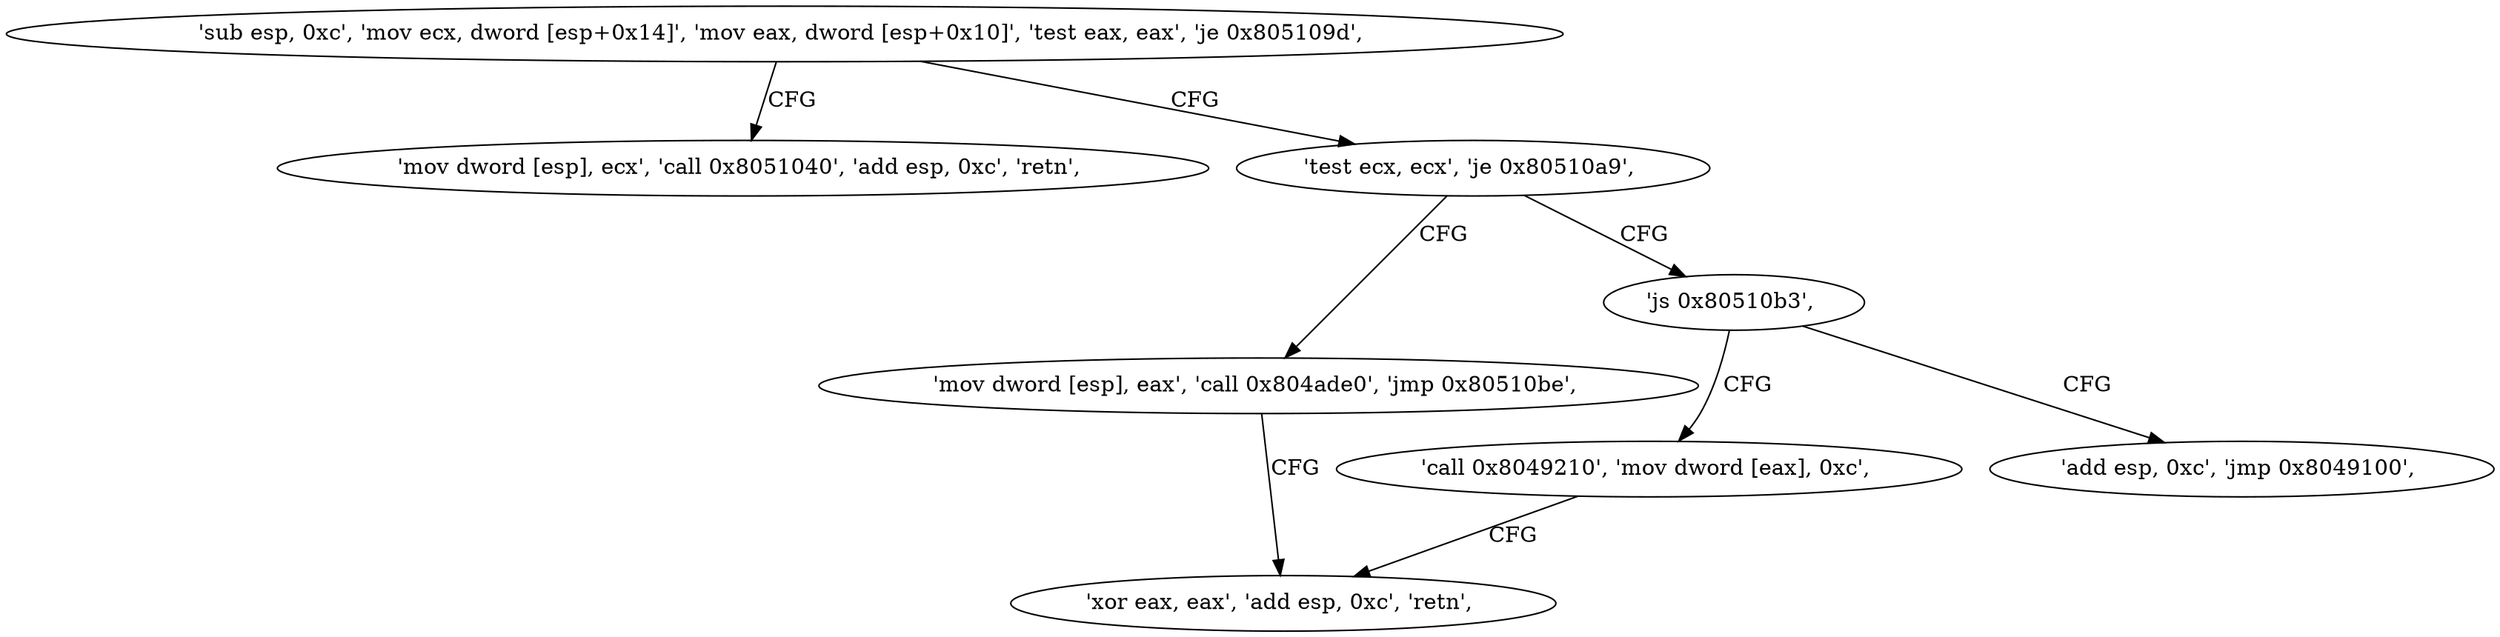 digraph "func" {
"134549632" [label = "'sub esp, 0xc', 'mov ecx, dword [esp+0x14]', 'mov eax, dword [esp+0x10]', 'test eax, eax', 'je 0x805109d', " ]
"134549661" [label = "'mov dword [esp], ecx', 'call 0x8051040', 'add esp, 0xc', 'retn', " ]
"134549647" [label = "'test ecx, ecx', 'je 0x80510a9', " ]
"134549673" [label = "'mov dword [esp], eax', 'call 0x804ade0', 'jmp 0x80510be', " ]
"134549651" [label = "'js 0x80510b3', " ]
"134549694" [label = "'xor eax, eax', 'add esp, 0xc', 'retn', " ]
"134549683" [label = "'call 0x8049210', 'mov dword [eax], 0xc', " ]
"134549653" [label = "'add esp, 0xc', 'jmp 0x8049100', " ]
"134549632" -> "134549661" [ label = "CFG" ]
"134549632" -> "134549647" [ label = "CFG" ]
"134549647" -> "134549673" [ label = "CFG" ]
"134549647" -> "134549651" [ label = "CFG" ]
"134549673" -> "134549694" [ label = "CFG" ]
"134549651" -> "134549683" [ label = "CFG" ]
"134549651" -> "134549653" [ label = "CFG" ]
"134549683" -> "134549694" [ label = "CFG" ]
}
